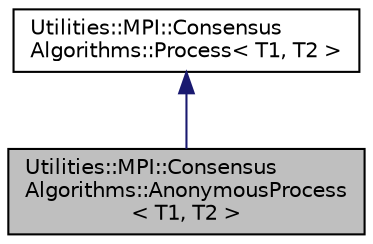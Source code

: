 digraph "Utilities::MPI::ConsensusAlgorithms::AnonymousProcess&lt; T1, T2 &gt;"
{
 // LATEX_PDF_SIZE
  edge [fontname="Helvetica",fontsize="10",labelfontname="Helvetica",labelfontsize="10"];
  node [fontname="Helvetica",fontsize="10",shape=record];
  Node1 [label="Utilities::MPI::Consensus\lAlgorithms::AnonymousProcess\l\< T1, T2 \>",height=0.2,width=0.4,color="black", fillcolor="grey75", style="filled", fontcolor="black",tooltip=" "];
  Node2 -> Node1 [dir="back",color="midnightblue",fontsize="10",style="solid",fontname="Helvetica"];
  Node2 [label="Utilities::MPI::Consensus\lAlgorithms::Process\< T1, T2 \>",height=0.2,width=0.4,color="black", fillcolor="white", style="filled",URL="$classUtilities_1_1MPI_1_1ConsensusAlgorithms_1_1Process.html",tooltip=" "];
}
